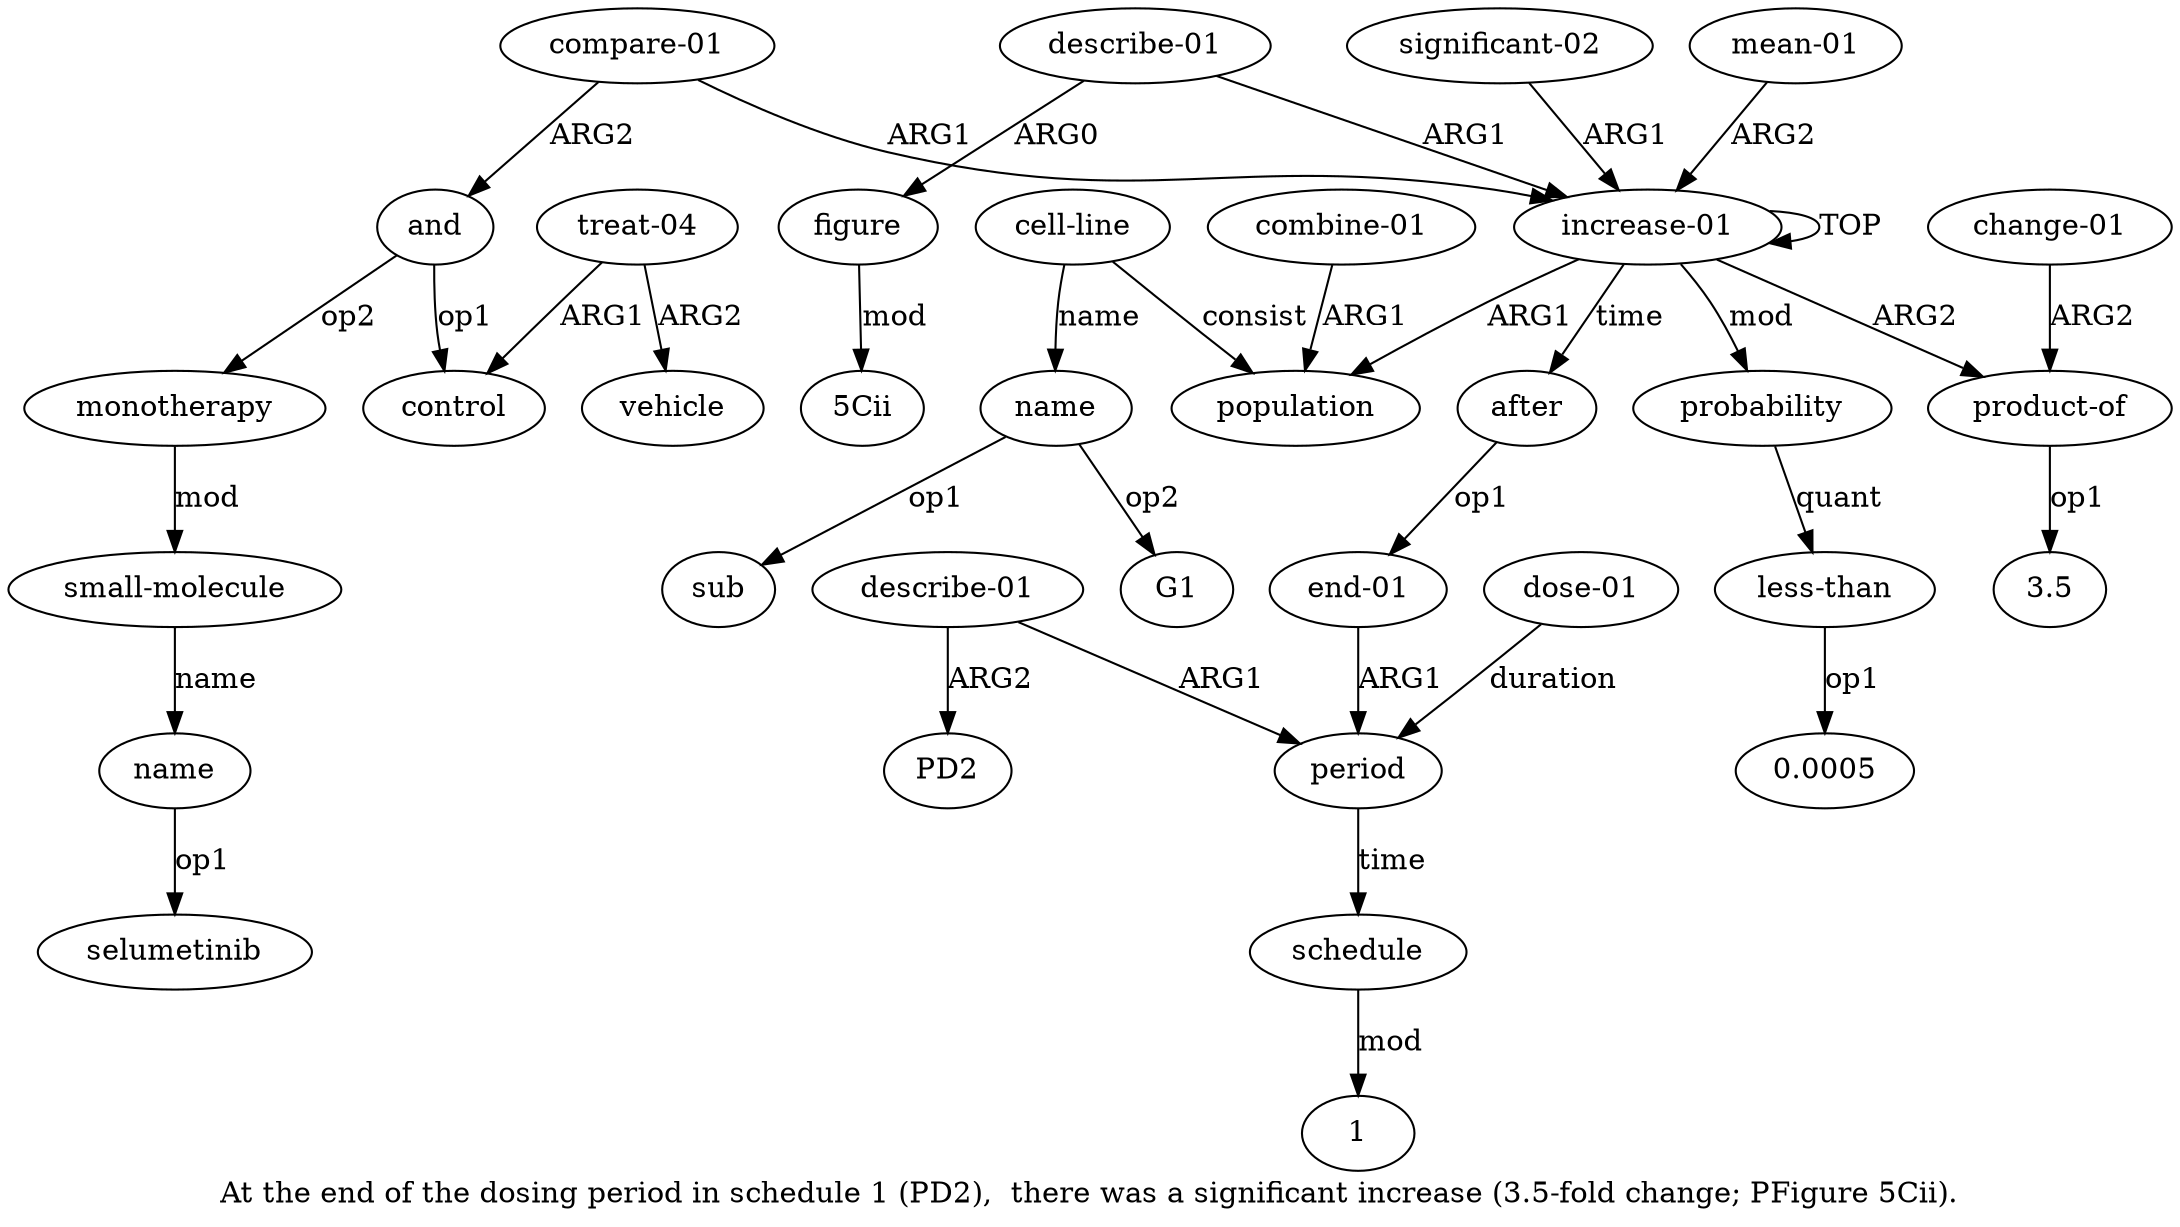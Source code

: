digraph  {
	graph [label="At the end of the dosing period in schedule 1 (PD2),  there was a significant increase (3.5-fold change; PFigure 5Cii)."];
	node [label="\N"];
	a20	 [color=black,
		gold_ind=20,
		gold_label=name,
		label=name,
		test_ind=20,
		test_label=name];
	"a20 selumetinib"	 [color=black,
		gold_ind=-1,
		gold_label=selumetinib,
		label=selumetinib,
		test_ind=-1,
		test_label=selumetinib];
	a20 -> "a20 selumetinib" [key=0,
	color=black,
	gold_label=op1,
	label=op1,
	test_label=op1];
a21 [color=black,
	gold_ind=21,
	gold_label=after,
	label=after,
	test_ind=21,
	test_label=after];
a22 [color=black,
	gold_ind=22,
	gold_label="end-01",
	label="end-01",
	test_ind=22,
	test_label="end-01"];
a21 -> a22 [key=0,
color=black,
gold_label=op1,
label=op1,
test_label=op1];
a23 [color=black,
gold_ind=23,
gold_label=period,
label=period,
test_ind=23,
test_label=period];
a22 -> a23 [key=0,
color=black,
gold_label=ARG1,
label=ARG1,
test_label=ARG1];
a27 [color=black,
gold_ind=27,
gold_label=schedule,
label=schedule,
test_ind=27,
test_label=schedule];
a23 -> a27 [key=0,
color=black,
gold_label=time,
label=time,
test_label=time];
a24 [color=black,
gold_ind=24,
gold_label="dose-01",
label="dose-01",
test_ind=24,
test_label="dose-01"];
a24 -> a23 [key=0,
color=black,
gold_label=duration,
label=duration,
test_label=duration];
a25 [color=black,
gold_ind=25,
gold_label="describe-01",
label="describe-01",
test_ind=25,
test_label="describe-01"];
a25 -> a23 [key=0,
color=black,
gold_label=ARG1,
label=ARG1,
test_label=ARG1];
a26 [color=black,
gold_ind=26,
gold_label=PD2,
label=PD2,
test_ind=26,
test_label=PD2];
a25 -> a26 [key=0,
color=black,
gold_label=ARG2,
label=ARG2,
test_label=ARG2];
"a27 1" [color=black,
gold_ind=-1,
gold_label=1,
label=1,
test_ind=-1,
test_label=1];
a27 -> "a27 1" [key=0,
color=black,
gold_label=mod,
label=mod,
test_label=mod];
"a5 3.5" [color=black,
gold_ind=-1,
gold_label=3.5,
label=3.5,
test_ind=-1,
test_label=3.5];
"a12 0.0005" [color=black,
gold_ind=-1,
gold_label=0.0005,
label=0.0005,
test_ind=-1,
test_label=0.0005];
a15 [color=black,
gold_ind=15,
gold_label=control,
label=control,
test_ind=15,
test_label=control];
a14 [color=black,
gold_ind=14,
gold_label=and,
label=and,
test_ind=14,
test_label=and];
a14 -> a15 [key=0,
color=black,
gold_label=op1,
label=op1,
test_label=op1];
a18 [color=black,
gold_ind=18,
gold_label=monotherapy,
label=monotherapy,
test_ind=18,
test_label=monotherapy];
a14 -> a18 [key=0,
color=black,
gold_label=op2,
label=op2,
test_label=op2];
a17 [color=black,
gold_ind=17,
gold_label=vehicle,
label=vehicle,
test_ind=17,
test_label=vehicle];
a16 [color=black,
gold_ind=16,
gold_label="treat-04",
label="treat-04",
test_ind=16,
test_label="treat-04"];
a16 -> a15 [key=0,
color=black,
gold_label=ARG1,
label=ARG1,
test_label=ARG1];
a16 -> a17 [key=0,
color=black,
gold_label=ARG2,
label=ARG2,
test_label=ARG2];
a11 [color=black,
gold_ind=11,
gold_label=probability,
label=probability,
test_ind=11,
test_label=probability];
a12 [color=black,
gold_ind=12,
gold_label="less-than",
label="less-than",
test_ind=12,
test_label="less-than"];
a11 -> a12 [key=0,
color=black,
gold_label=quant,
label=quant,
test_label=quant];
a10 [color=black,
gold_ind=10,
gold_label=figure,
label=figure,
test_ind=10,
test_label=figure];
"a10 5Cii" [color=black,
gold_ind=-1,
gold_label="5Cii",
label="5Cii",
test_ind=-1,
test_label="5Cii"];
a10 -> "a10 5Cii" [key=0,
color=black,
gold_label=mod,
label=mod,
test_label=mod];
a13 [color=black,
gold_ind=13,
gold_label="compare-01",
label="compare-01",
test_ind=13,
test_label="compare-01"];
a13 -> a14 [key=0,
color=black,
gold_label=ARG2,
label=ARG2,
test_label=ARG2];
a0 [color=black,
gold_ind=0,
gold_label="increase-01",
label="increase-01",
test_ind=0,
test_label="increase-01"];
a13 -> a0 [key=0,
color=black,
gold_label=ARG1,
label=ARG1,
test_label=ARG1];
a12 -> "a12 0.0005" [key=0,
color=black,
gold_label=op1,
label=op1,
test_label=op1];
a19 [color=black,
gold_ind=19,
gold_label="small-molecule",
label="small-molecule",
test_ind=19,
test_label="small-molecule"];
a19 -> a20 [key=0,
color=black,
gold_label=name,
label=name,
test_label=name];
a18 -> a19 [key=0,
color=black,
gold_label=mod,
label=mod,
test_label=mod];
a1 [color=black,
gold_ind=1,
gold_label=population,
label=population,
test_ind=1,
test_label=population];
a0 -> a21 [key=0,
color=black,
gold_label=time,
label=time,
test_label=time];
a0 -> a11 [key=0,
color=black,
gold_label=mod,
label=mod,
test_label=mod];
a0 -> a1 [key=0,
color=black,
gold_label=ARG1,
label=ARG1,
test_label=ARG1];
a0 -> a0 [key=0,
color=black,
gold_label=TOP,
label=TOP,
test_label=TOP];
a5 [color=black,
gold_ind=5,
gold_label="product-of",
label="product-of",
test_ind=5,
test_label="product-of"];
a0 -> a5 [key=0,
color=black,
gold_label=ARG2,
label=ARG2,
test_label=ARG2];
a3 [color=black,
gold_ind=3,
gold_label=name,
label=name,
test_ind=3,
test_label=name];
"a3 sub" [color=black,
gold_ind=-1,
gold_label=sub,
label=sub,
test_ind=-1,
test_label=sub];
a3 -> "a3 sub" [key=0,
color=black,
gold_label=op1,
label=op1,
test_label=op1];
"a3 G1" [color=black,
gold_ind=-1,
gold_label=G1,
label=G1,
test_ind=-1,
test_label=G1];
a3 -> "a3 G1" [key=0,
color=black,
gold_label=op2,
label=op2,
test_label=op2];
a2 [color=black,
gold_ind=2,
gold_label="cell-line",
label="cell-line",
test_ind=2,
test_label="cell-line"];
a2 -> a1 [key=0,
color=black,
gold_label=consist,
label=consist,
test_label=consist];
a2 -> a3 [key=0,
color=black,
gold_label=name,
label=name,
test_label=name];
a5 -> "a5 3.5" [key=0,
color=black,
gold_label=op1,
label=op1,
test_label=op1];
a4 [color=black,
gold_ind=4,
gold_label="combine-01",
label="combine-01",
test_ind=4,
test_label="combine-01"];
a4 -> a1 [key=0,
color=black,
gold_label=ARG1,
label=ARG1,
test_label=ARG1];
a7 [color=black,
gold_ind=7,
gold_label="significant-02",
label="significant-02",
test_ind=7,
test_label="significant-02"];
a7 -> a0 [key=0,
color=black,
gold_label=ARG1,
label=ARG1,
test_label=ARG1];
a6 [color=black,
gold_ind=6,
gold_label="change-01",
label="change-01",
test_ind=6,
test_label="change-01"];
a6 -> a5 [key=0,
color=black,
gold_label=ARG2,
label=ARG2,
test_label=ARG2];
a9 [color=black,
gold_ind=9,
gold_label="describe-01",
label="describe-01",
test_ind=9,
test_label="describe-01"];
a9 -> a10 [key=0,
color=black,
gold_label=ARG0,
label=ARG0,
test_label=ARG0];
a9 -> a0 [key=0,
color=black,
gold_label=ARG1,
label=ARG1,
test_label=ARG1];
a8 [color=black,
gold_ind=8,
gold_label="mean-01",
label="mean-01",
test_ind=8,
test_label="mean-01"];
a8 -> a0 [key=0,
color=black,
gold_label=ARG2,
label=ARG2,
test_label=ARG2];
}
